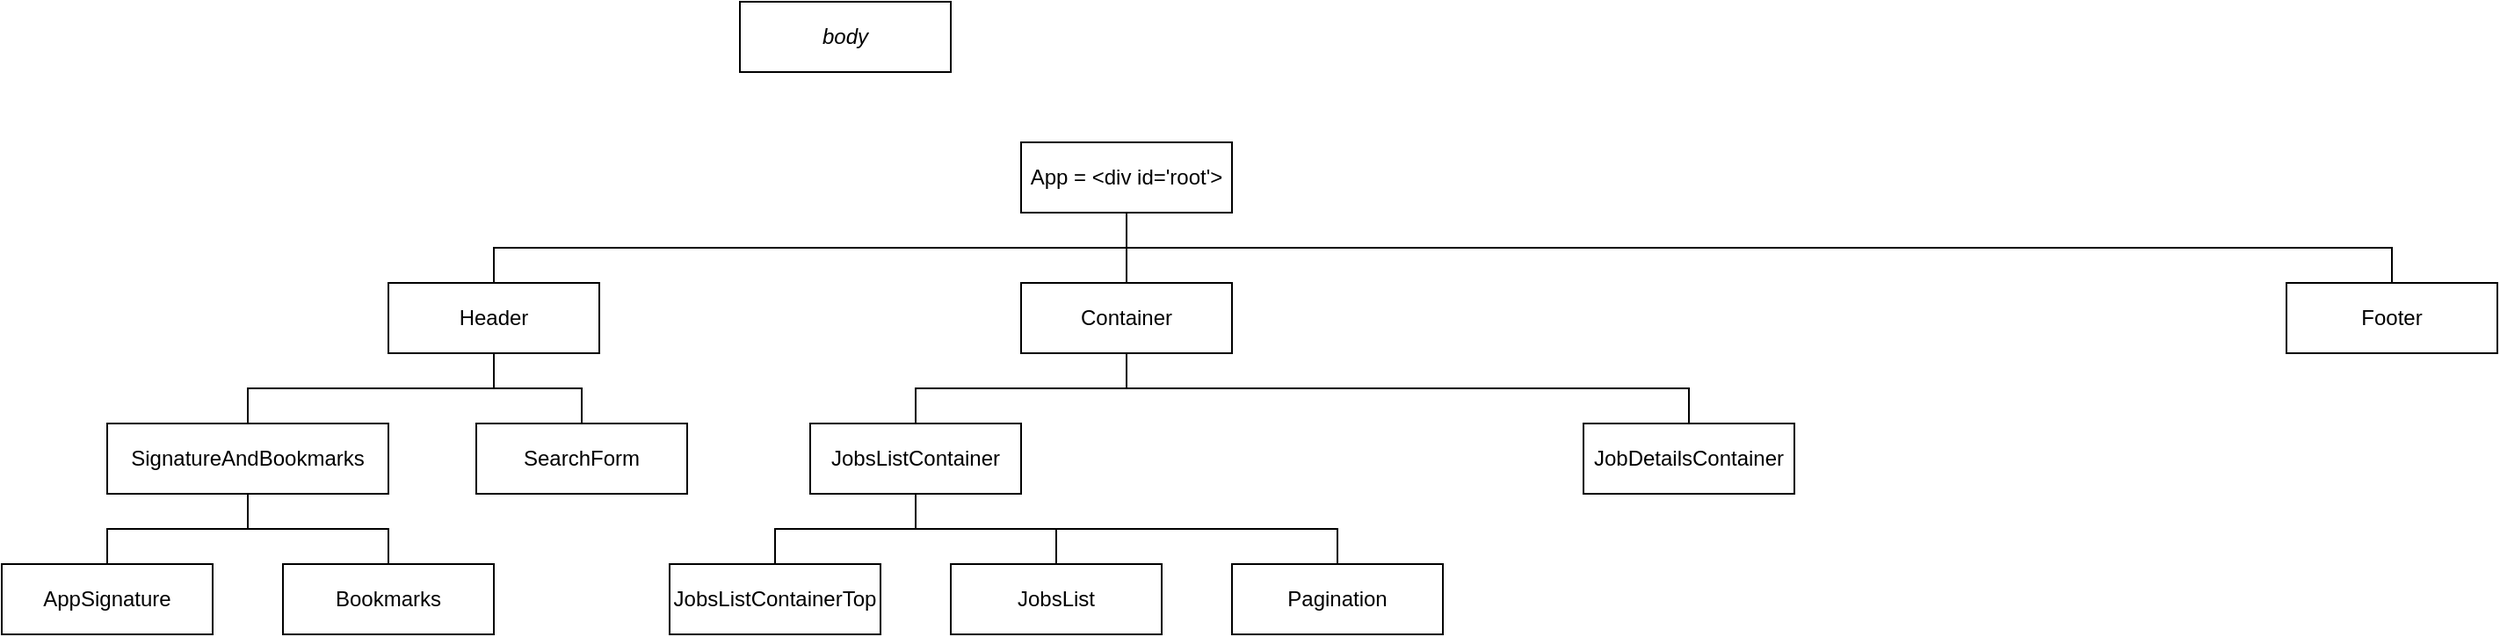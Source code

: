 <mxfile version="28.2.7">
  <diagram name="Page-1" id="2C6VexD7qk3MPOrIjyhz">
    <mxGraphModel dx="1214" dy="618" grid="1" gridSize="10" guides="1" tooltips="1" connect="1" arrows="1" fold="1" page="1" pageScale="1" pageWidth="827" pageHeight="1169" math="0" shadow="0">
      <root>
        <mxCell id="0" />
        <mxCell id="1" parent="0" />
        <mxCell id="PgAWkPk4MWUUzcXB1B8m-1" value="App = &amp;lt;div id=&#39;root&#39;&amp;gt;" style="rounded=0;whiteSpace=wrap;html=1;" vertex="1" parent="1">
          <mxGeometry x="320" y="200" width="120" height="40" as="geometry" />
        </mxCell>
        <mxCell id="PgAWkPk4MWUUzcXB1B8m-2" value="&lt;i&gt;body&lt;/i&gt;" style="rounded=0;whiteSpace=wrap;html=1;fillColor=light-dark(#FFFFFF,#838383);" vertex="1" parent="1">
          <mxGeometry x="160" y="120" width="120" height="40" as="geometry" />
        </mxCell>
        <mxCell id="PgAWkPk4MWUUzcXB1B8m-3" value="Header" style="rounded=0;whiteSpace=wrap;html=1;" vertex="1" parent="1">
          <mxGeometry x="-40" y="280" width="120" height="40" as="geometry" />
        </mxCell>
        <mxCell id="PgAWkPk4MWUUzcXB1B8m-4" value="Container" style="rounded=0;whiteSpace=wrap;html=1;" vertex="1" parent="1">
          <mxGeometry x="320" y="280" width="120" height="40" as="geometry" />
        </mxCell>
        <mxCell id="PgAWkPk4MWUUzcXB1B8m-5" value="Footer" style="rounded=0;whiteSpace=wrap;html=1;" vertex="1" parent="1">
          <mxGeometry x="1040" y="280" width="120" height="40" as="geometry" />
        </mxCell>
        <mxCell id="PgAWkPk4MWUUzcXB1B8m-6" value="SearchForm" style="rounded=0;whiteSpace=wrap;html=1;" vertex="1" parent="1">
          <mxGeometry x="10" y="360" width="120" height="40" as="geometry" />
        </mxCell>
        <mxCell id="PgAWkPk4MWUUzcXB1B8m-7" value="SignatureAndBookmarks" style="rounded=0;whiteSpace=wrap;html=1;" vertex="1" parent="1">
          <mxGeometry x="-200" y="360" width="160" height="40" as="geometry" />
        </mxCell>
        <mxCell id="PgAWkPk4MWUUzcXB1B8m-8" value="JobsListContainer" style="rounded=0;whiteSpace=wrap;html=1;" vertex="1" parent="1">
          <mxGeometry x="200" y="360" width="120" height="40" as="geometry" />
        </mxCell>
        <mxCell id="PgAWkPk4MWUUzcXB1B8m-9" value="JobDetailsContainer" style="rounded=0;whiteSpace=wrap;html=1;" vertex="1" parent="1">
          <mxGeometry x="640" y="360" width="120" height="40" as="geometry" />
        </mxCell>
        <mxCell id="PgAWkPk4MWUUzcXB1B8m-10" value="AppSignature" style="rounded=0;whiteSpace=wrap;html=1;" vertex="1" parent="1">
          <mxGeometry x="-260" y="440" width="120" height="40" as="geometry" />
        </mxCell>
        <mxCell id="PgAWkPk4MWUUzcXB1B8m-11" value="Bookmarks" style="rounded=0;whiteSpace=wrap;html=1;" vertex="1" parent="1">
          <mxGeometry x="-100" y="440" width="120" height="40" as="geometry" />
        </mxCell>
        <mxCell id="PgAWkPk4MWUUzcXB1B8m-12" value="" style="endArrow=none;html=1;rounded=0;entryX=0.5;entryY=1;entryDx=0;entryDy=0;exitX=0.5;exitY=0;exitDx=0;exitDy=0;" edge="1" parent="1" source="PgAWkPk4MWUUzcXB1B8m-3" target="PgAWkPk4MWUUzcXB1B8m-1">
          <mxGeometry width="50" height="50" relative="1" as="geometry">
            <mxPoint x="219.71" y="520" as="sourcePoint" />
            <mxPoint x="219.71" y="290" as="targetPoint" />
            <Array as="points">
              <mxPoint x="20" y="260" />
              <mxPoint x="380" y="260" />
            </Array>
          </mxGeometry>
        </mxCell>
        <mxCell id="PgAWkPk4MWUUzcXB1B8m-14" value="JobsListContainerTop" style="rounded=0;whiteSpace=wrap;html=1;" vertex="1" parent="1">
          <mxGeometry x="120" y="440" width="120" height="40" as="geometry" />
        </mxCell>
        <mxCell id="PgAWkPk4MWUUzcXB1B8m-15" value="JobsList" style="rounded=0;whiteSpace=wrap;html=1;" vertex="1" parent="1">
          <mxGeometry x="280" y="440" width="120" height="40" as="geometry" />
        </mxCell>
        <mxCell id="PgAWkPk4MWUUzcXB1B8m-16" value="Pagination" style="rounded=0;whiteSpace=wrap;html=1;" vertex="1" parent="1">
          <mxGeometry x="440" y="440" width="120" height="40" as="geometry" />
        </mxCell>
        <mxCell id="PgAWkPk4MWUUzcXB1B8m-17" value="" style="endArrow=none;html=1;rounded=0;entryX=0.5;entryY=1;entryDx=0;entryDy=0;exitX=0.5;exitY=0;exitDx=0;exitDy=0;" edge="1" parent="1" source="PgAWkPk4MWUUzcXB1B8m-11" target="PgAWkPk4MWUUzcXB1B8m-7">
          <mxGeometry width="50" height="50" relative="1" as="geometry">
            <mxPoint x="20" y="440" as="sourcePoint" />
            <mxPoint x="70" y="390" as="targetPoint" />
            <Array as="points">
              <mxPoint x="-40" y="420" />
              <mxPoint x="-120" y="420" />
            </Array>
          </mxGeometry>
        </mxCell>
        <mxCell id="PgAWkPk4MWUUzcXB1B8m-18" value="" style="endArrow=none;html=1;rounded=0;entryX=0.5;entryY=1;entryDx=0;entryDy=0;exitX=0.5;exitY=0;exitDx=0;exitDy=0;" edge="1" parent="1" source="PgAWkPk4MWUUzcXB1B8m-6" target="PgAWkPk4MWUUzcXB1B8m-3">
          <mxGeometry width="50" height="50" relative="1" as="geometry">
            <mxPoint x="20" y="440" as="sourcePoint" />
            <mxPoint x="70" y="390" as="targetPoint" />
            <Array as="points">
              <mxPoint x="70" y="340" />
              <mxPoint x="20" y="340" />
            </Array>
          </mxGeometry>
        </mxCell>
        <mxCell id="PgAWkPk4MWUUzcXB1B8m-19" value="" style="endArrow=none;html=1;rounded=0;entryX=0.5;entryY=1;entryDx=0;entryDy=0;exitX=0.5;exitY=0;exitDx=0;exitDy=0;" edge="1" parent="1" source="PgAWkPk4MWUUzcXB1B8m-7" target="PgAWkPk4MWUUzcXB1B8m-3">
          <mxGeometry width="50" height="50" relative="1" as="geometry">
            <mxPoint x="20" y="440" as="sourcePoint" />
            <mxPoint x="70" y="390" as="targetPoint" />
            <Array as="points">
              <mxPoint x="-120" y="340" />
              <mxPoint x="20" y="340" />
            </Array>
          </mxGeometry>
        </mxCell>
        <mxCell id="PgAWkPk4MWUUzcXB1B8m-20" value="" style="endArrow=none;html=1;rounded=0;entryX=0.5;entryY=1;entryDx=0;entryDy=0;exitX=0.5;exitY=0;exitDx=0;exitDy=0;" edge="1" parent="1" source="PgAWkPk4MWUUzcXB1B8m-10" target="PgAWkPk4MWUUzcXB1B8m-7">
          <mxGeometry width="50" height="50" relative="1" as="geometry">
            <mxPoint x="100" y="490" as="sourcePoint" />
            <mxPoint x="150" y="440" as="targetPoint" />
            <Array as="points">
              <mxPoint x="-200" y="420" />
              <mxPoint x="-120" y="420" />
            </Array>
          </mxGeometry>
        </mxCell>
        <mxCell id="PgAWkPk4MWUUzcXB1B8m-21" value="" style="endArrow=none;html=1;rounded=0;entryX=0.5;entryY=1;entryDx=0;entryDy=0;exitX=0.5;exitY=0;exitDx=0;exitDy=0;" edge="1" parent="1" source="PgAWkPk4MWUUzcXB1B8m-5" target="PgAWkPk4MWUUzcXB1B8m-1">
          <mxGeometry width="50" height="50" relative="1" as="geometry">
            <mxPoint x="290" y="360" as="sourcePoint" />
            <mxPoint x="340" y="310" as="targetPoint" />
            <Array as="points">
              <mxPoint x="1100" y="260" />
              <mxPoint x="380" y="260" />
            </Array>
          </mxGeometry>
        </mxCell>
        <mxCell id="PgAWkPk4MWUUzcXB1B8m-22" value="" style="endArrow=none;html=1;rounded=0;entryX=0.5;entryY=1;entryDx=0;entryDy=0;exitX=0.5;exitY=0;exitDx=0;exitDy=0;" edge="1" parent="1" source="PgAWkPk4MWUUzcXB1B8m-4" target="PgAWkPk4MWUUzcXB1B8m-1">
          <mxGeometry width="50" height="50" relative="1" as="geometry">
            <mxPoint x="290" y="360" as="sourcePoint" />
            <mxPoint x="340" y="310" as="targetPoint" />
          </mxGeometry>
        </mxCell>
        <mxCell id="PgAWkPk4MWUUzcXB1B8m-23" value="" style="endArrow=none;html=1;rounded=0;entryX=0.5;entryY=1;entryDx=0;entryDy=0;exitX=0.5;exitY=0;exitDx=0;exitDy=0;" edge="1" parent="1" source="PgAWkPk4MWUUzcXB1B8m-9" target="PgAWkPk4MWUUzcXB1B8m-4">
          <mxGeometry width="50" height="50" relative="1" as="geometry">
            <mxPoint x="410" y="350" as="sourcePoint" />
            <mxPoint x="460" y="300" as="targetPoint" />
            <Array as="points">
              <mxPoint x="700" y="340" />
              <mxPoint x="380" y="340" />
            </Array>
          </mxGeometry>
        </mxCell>
        <mxCell id="PgAWkPk4MWUUzcXB1B8m-24" value="" style="endArrow=none;html=1;rounded=0;entryX=0.5;entryY=1;entryDx=0;entryDy=0;exitX=0.5;exitY=0;exitDx=0;exitDy=0;" edge="1" parent="1" source="PgAWkPk4MWUUzcXB1B8m-8" target="PgAWkPk4MWUUzcXB1B8m-4">
          <mxGeometry width="50" height="50" relative="1" as="geometry">
            <mxPoint x="340" y="400" as="sourcePoint" />
            <mxPoint x="460" y="300" as="targetPoint" />
            <Array as="points">
              <mxPoint x="260" y="340" />
              <mxPoint x="380" y="340" />
            </Array>
          </mxGeometry>
        </mxCell>
        <mxCell id="PgAWkPk4MWUUzcXB1B8m-26" value="" style="endArrow=none;html=1;rounded=0;entryX=0.5;entryY=1;entryDx=0;entryDy=0;exitX=0.5;exitY=0;exitDx=0;exitDy=0;" edge="1" parent="1" source="PgAWkPk4MWUUzcXB1B8m-16" target="PgAWkPk4MWUUzcXB1B8m-8">
          <mxGeometry width="50" height="50" relative="1" as="geometry">
            <mxPoint x="320" y="490" as="sourcePoint" />
            <mxPoint x="370" y="440" as="targetPoint" />
            <Array as="points">
              <mxPoint x="500" y="420" />
              <mxPoint x="260" y="420" />
            </Array>
          </mxGeometry>
        </mxCell>
        <mxCell id="PgAWkPk4MWUUzcXB1B8m-27" value="" style="endArrow=none;html=1;rounded=0;exitX=0.5;exitY=0;exitDx=0;exitDy=0;" edge="1" parent="1" source="PgAWkPk4MWUUzcXB1B8m-15">
          <mxGeometry width="50" height="50" relative="1" as="geometry">
            <mxPoint x="320" y="490" as="sourcePoint" />
            <mxPoint x="260" y="400" as="targetPoint" />
            <Array as="points">
              <mxPoint x="340" y="420" />
              <mxPoint x="260" y="420" />
            </Array>
          </mxGeometry>
        </mxCell>
        <mxCell id="PgAWkPk4MWUUzcXB1B8m-28" value="" style="endArrow=none;html=1;rounded=0;entryX=0.5;entryY=1;entryDx=0;entryDy=0;exitX=0.5;exitY=0;exitDx=0;exitDy=0;" edge="1" parent="1" source="PgAWkPk4MWUUzcXB1B8m-14" target="PgAWkPk4MWUUzcXB1B8m-8">
          <mxGeometry width="50" height="50" relative="1" as="geometry">
            <mxPoint x="320" y="490" as="sourcePoint" />
            <mxPoint x="370" y="440" as="targetPoint" />
            <Array as="points">
              <mxPoint x="180" y="420" />
              <mxPoint x="260" y="420" />
            </Array>
          </mxGeometry>
        </mxCell>
      </root>
    </mxGraphModel>
  </diagram>
</mxfile>
